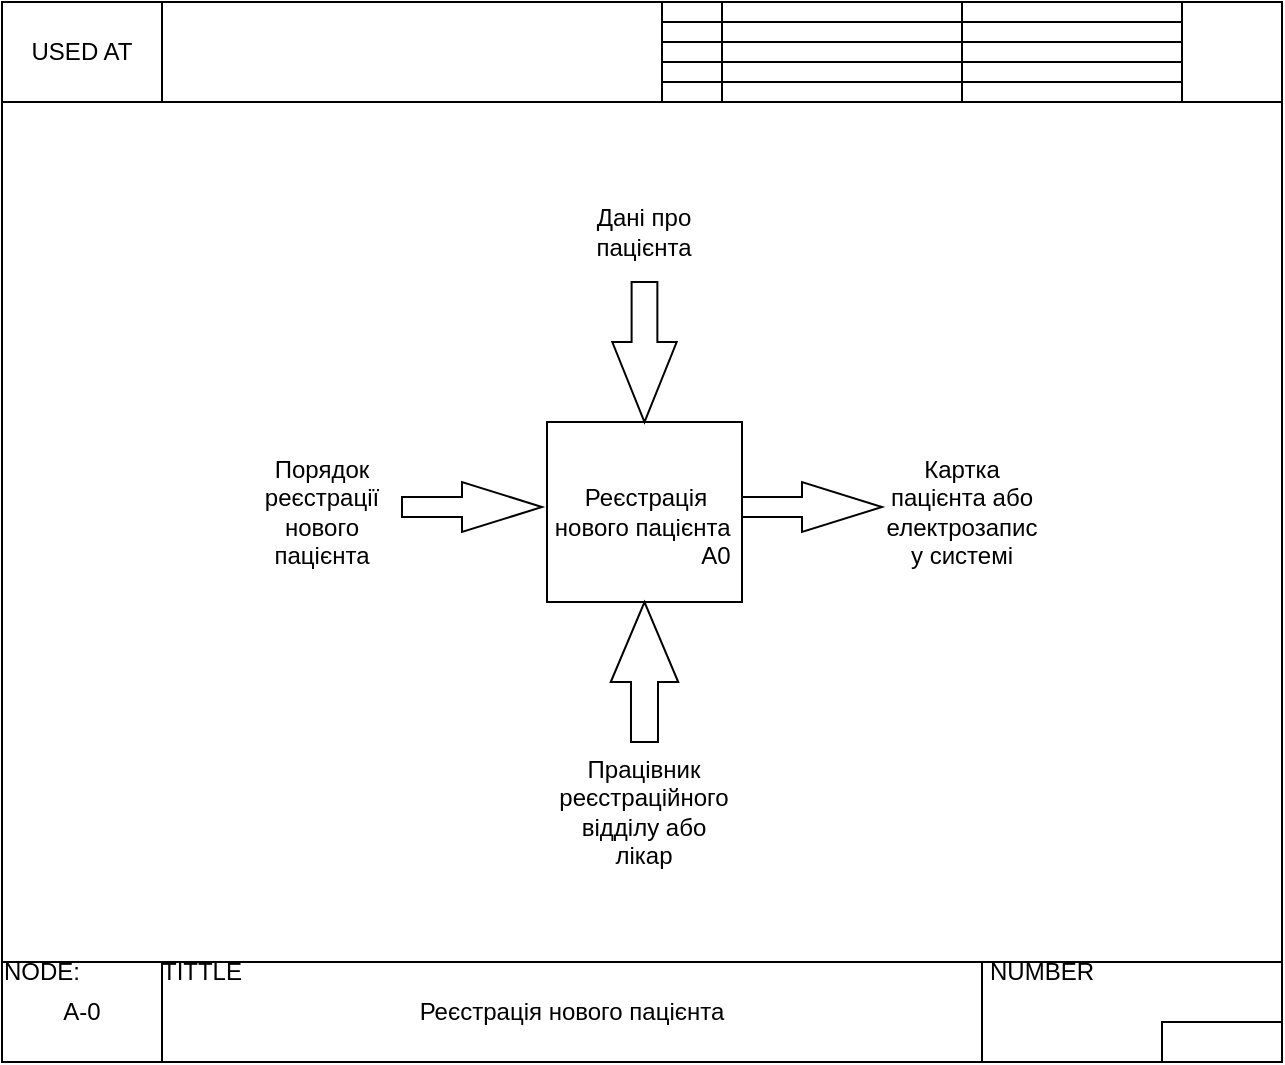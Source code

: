 <mxfile version="22.1.7" type="device">
  <diagram name="Page-1" id="r36J6h5kCeRiJSEMjBj8">
    <mxGraphModel dx="983" dy="554" grid="1" gridSize="10" guides="1" tooltips="1" connect="1" arrows="1" fold="1" page="1" pageScale="1" pageWidth="827" pageHeight="1169" math="0" shadow="0">
      <root>
        <mxCell id="0" />
        <mxCell id="1" parent="0" />
        <mxCell id="LhPzvOSyuNsZhz-VoD_M-1" value="" style="rounded=0;whiteSpace=wrap;html=1;" vertex="1" parent="1">
          <mxGeometry x="130" y="100" width="640" height="530" as="geometry" />
        </mxCell>
        <mxCell id="LhPzvOSyuNsZhz-VoD_M-2" value="USED AT" style="rounded=0;whiteSpace=wrap;html=1;" vertex="1" parent="1">
          <mxGeometry x="130" y="100" width="80" height="50" as="geometry" />
        </mxCell>
        <mxCell id="LhPzvOSyuNsZhz-VoD_M-3" value="" style="rounded=0;whiteSpace=wrap;html=1;" vertex="1" parent="1">
          <mxGeometry x="210" y="100" width="250" height="50" as="geometry" />
        </mxCell>
        <mxCell id="LhPzvOSyuNsZhz-VoD_M-4" value="" style="rounded=0;whiteSpace=wrap;html=1;" vertex="1" parent="1">
          <mxGeometry x="460" y="100" width="30" height="10" as="geometry" />
        </mxCell>
        <mxCell id="LhPzvOSyuNsZhz-VoD_M-5" value="" style="rounded=0;whiteSpace=wrap;html=1;" vertex="1" parent="1">
          <mxGeometry x="460" y="110" width="30" height="10" as="geometry" />
        </mxCell>
        <mxCell id="LhPzvOSyuNsZhz-VoD_M-6" value="" style="rounded=0;whiteSpace=wrap;html=1;" vertex="1" parent="1">
          <mxGeometry x="460" y="120" width="30" height="10" as="geometry" />
        </mxCell>
        <mxCell id="LhPzvOSyuNsZhz-VoD_M-7" value="" style="rounded=0;whiteSpace=wrap;html=1;" vertex="1" parent="1">
          <mxGeometry x="460" y="130" width="30" height="10" as="geometry" />
        </mxCell>
        <mxCell id="LhPzvOSyuNsZhz-VoD_M-8" value="" style="rounded=0;whiteSpace=wrap;html=1;" vertex="1" parent="1">
          <mxGeometry x="460" y="140" width="30" height="10" as="geometry" />
        </mxCell>
        <mxCell id="LhPzvOSyuNsZhz-VoD_M-10" value="" style="rounded=0;whiteSpace=wrap;html=1;" vertex="1" parent="1">
          <mxGeometry x="490" y="100" width="120" height="10" as="geometry" />
        </mxCell>
        <mxCell id="LhPzvOSyuNsZhz-VoD_M-11" value="" style="rounded=0;whiteSpace=wrap;html=1;" vertex="1" parent="1">
          <mxGeometry x="610" y="110" width="120" height="10" as="geometry" />
        </mxCell>
        <mxCell id="LhPzvOSyuNsZhz-VoD_M-12" value="" style="rounded=0;whiteSpace=wrap;html=1;" vertex="1" parent="1">
          <mxGeometry x="490" y="120" width="120" height="10" as="geometry" />
        </mxCell>
        <mxCell id="LhPzvOSyuNsZhz-VoD_M-13" value="" style="rounded=0;whiteSpace=wrap;html=1;" vertex="1" parent="1">
          <mxGeometry x="490" y="130" width="120" height="10" as="geometry" />
        </mxCell>
        <mxCell id="LhPzvOSyuNsZhz-VoD_M-14" value="" style="rounded=0;whiteSpace=wrap;html=1;" vertex="1" parent="1">
          <mxGeometry x="490" y="140" width="120" height="10" as="geometry" />
        </mxCell>
        <mxCell id="LhPzvOSyuNsZhz-VoD_M-15" value="" style="rounded=0;whiteSpace=wrap;html=1;" vertex="1" parent="1">
          <mxGeometry x="610" y="100" width="120" height="10" as="geometry" />
        </mxCell>
        <mxCell id="LhPzvOSyuNsZhz-VoD_M-16" value="" style="rounded=0;whiteSpace=wrap;html=1;" vertex="1" parent="1">
          <mxGeometry x="610" y="120" width="120" height="10" as="geometry" />
        </mxCell>
        <mxCell id="LhPzvOSyuNsZhz-VoD_M-17" value="" style="rounded=0;whiteSpace=wrap;html=1;" vertex="1" parent="1">
          <mxGeometry x="610" y="130" width="120" height="10" as="geometry" />
        </mxCell>
        <mxCell id="LhPzvOSyuNsZhz-VoD_M-18" value="" style="rounded=0;whiteSpace=wrap;html=1;" vertex="1" parent="1">
          <mxGeometry x="610" y="140" width="120" height="10" as="geometry" />
        </mxCell>
        <mxCell id="LhPzvOSyuNsZhz-VoD_M-19" value="" style="rounded=0;whiteSpace=wrap;html=1;" vertex="1" parent="1">
          <mxGeometry x="610" y="100" width="120" height="10" as="geometry" />
        </mxCell>
        <mxCell id="LhPzvOSyuNsZhz-VoD_M-20" value="" style="rounded=0;whiteSpace=wrap;html=1;" vertex="1" parent="1">
          <mxGeometry x="720" y="100" width="50" height="50" as="geometry" />
        </mxCell>
        <mxCell id="LhPzvOSyuNsZhz-VoD_M-21" value="&lt;br&gt;Реєстрація нового пацієнта&amp;nbsp; &amp;nbsp; &amp;nbsp; &amp;nbsp; &amp;nbsp; &amp;nbsp; &amp;nbsp; &amp;nbsp; &amp;nbsp; &amp;nbsp; &amp;nbsp; &amp;nbsp;A0" style="rounded=0;whiteSpace=wrap;html=1;" vertex="1" parent="1">
          <mxGeometry x="402.5" y="310" width="97.5" height="90" as="geometry" />
        </mxCell>
        <mxCell id="LhPzvOSyuNsZhz-VoD_M-24" value="Дані про пацієнта" style="text;html=1;strokeColor=none;fillColor=none;align=center;verticalAlign=middle;whiteSpace=wrap;rounded=0;" vertex="1" parent="1">
          <mxGeometry x="416.25" y="200" width="70" height="30" as="geometry" />
        </mxCell>
        <mxCell id="LhPzvOSyuNsZhz-VoD_M-26" value="" style="html=1;shadow=0;dashed=0;align=center;verticalAlign=middle;shape=mxgraph.arrows2.arrow;dy=0.6;dx=40;notch=0;" vertex="1" parent="1">
          <mxGeometry x="330" y="340" width="70" height="25" as="geometry" />
        </mxCell>
        <mxCell id="LhPzvOSyuNsZhz-VoD_M-27" value="" style="html=1;shadow=0;dashed=0;align=center;verticalAlign=middle;shape=mxgraph.arrows2.arrow;dy=0.6;dx=40;direction=south;notch=0;" vertex="1" parent="1">
          <mxGeometry x="435.15" y="240" width="32.19" height="70" as="geometry" />
        </mxCell>
        <mxCell id="LhPzvOSyuNsZhz-VoD_M-28" value="Порядок реєстрації нового пацієнта" style="text;html=1;strokeColor=none;fillColor=none;align=center;verticalAlign=middle;whiteSpace=wrap;rounded=0;" vertex="1" parent="1">
          <mxGeometry x="260" y="340" width="60" height="30" as="geometry" />
        </mxCell>
        <mxCell id="LhPzvOSyuNsZhz-VoD_M-29" value="" style="html=1;shadow=0;dashed=0;align=center;verticalAlign=middle;shape=mxgraph.arrows2.arrow;dy=0.6;dx=40;direction=north;notch=0;" vertex="1" parent="1">
          <mxGeometry x="434.37" y="400" width="33.75" height="70" as="geometry" />
        </mxCell>
        <mxCell id="LhPzvOSyuNsZhz-VoD_M-30" value="Працівник реєстраційного відділу або лікар" style="text;html=1;strokeColor=none;fillColor=none;align=center;verticalAlign=middle;whiteSpace=wrap;rounded=0;" vertex="1" parent="1">
          <mxGeometry x="421.25" y="490" width="60" height="30" as="geometry" />
        </mxCell>
        <mxCell id="LhPzvOSyuNsZhz-VoD_M-32" value="" style="html=1;shadow=0;dashed=0;align=center;verticalAlign=middle;shape=mxgraph.arrows2.arrow;dy=0.6;dx=40;notch=0;" vertex="1" parent="1">
          <mxGeometry x="500" y="340" width="70" height="25" as="geometry" />
        </mxCell>
        <mxCell id="LhPzvOSyuNsZhz-VoD_M-33" value="Картка пацієнта або електрозапис у системі" style="text;html=1;strokeColor=none;fillColor=none;align=center;verticalAlign=middle;whiteSpace=wrap;rounded=0;" vertex="1" parent="1">
          <mxGeometry x="580" y="340" width="60" height="30" as="geometry" />
        </mxCell>
        <mxCell id="LhPzvOSyuNsZhz-VoD_M-36" value="A-0" style="rounded=0;whiteSpace=wrap;html=1;" vertex="1" parent="1">
          <mxGeometry x="130" y="580" width="80" height="50" as="geometry" />
        </mxCell>
        <mxCell id="LhPzvOSyuNsZhz-VoD_M-37" value="NODE:" style="text;html=1;strokeColor=none;fillColor=none;align=center;verticalAlign=middle;whiteSpace=wrap;rounded=0;" vertex="1" parent="1">
          <mxGeometry x="130" y="580" width="40" height="10" as="geometry" />
        </mxCell>
        <mxCell id="LhPzvOSyuNsZhz-VoD_M-38" value="Реєстрація нового пацієнта" style="rounded=0;whiteSpace=wrap;html=1;" vertex="1" parent="1">
          <mxGeometry x="210" y="580" width="410" height="50" as="geometry" />
        </mxCell>
        <mxCell id="LhPzvOSyuNsZhz-VoD_M-39" value="TITTLE" style="text;html=1;strokeColor=none;fillColor=none;align=center;verticalAlign=middle;whiteSpace=wrap;rounded=0;" vertex="1" parent="1">
          <mxGeometry x="200" y="580" width="60" height="10" as="geometry" />
        </mxCell>
        <mxCell id="LhPzvOSyuNsZhz-VoD_M-40" value="" style="rounded=0;whiteSpace=wrap;html=1;" vertex="1" parent="1">
          <mxGeometry x="620" y="580" width="150" height="50" as="geometry" />
        </mxCell>
        <mxCell id="LhPzvOSyuNsZhz-VoD_M-41" value="NUMBER" style="text;html=1;strokeColor=none;fillColor=none;align=center;verticalAlign=middle;whiteSpace=wrap;rounded=0;" vertex="1" parent="1">
          <mxGeometry x="620" y="580" width="60" height="10" as="geometry" />
        </mxCell>
        <mxCell id="LhPzvOSyuNsZhz-VoD_M-42" value="" style="rounded=0;whiteSpace=wrap;html=1;" vertex="1" parent="1">
          <mxGeometry x="710" y="610" width="60" height="20" as="geometry" />
        </mxCell>
      </root>
    </mxGraphModel>
  </diagram>
</mxfile>
